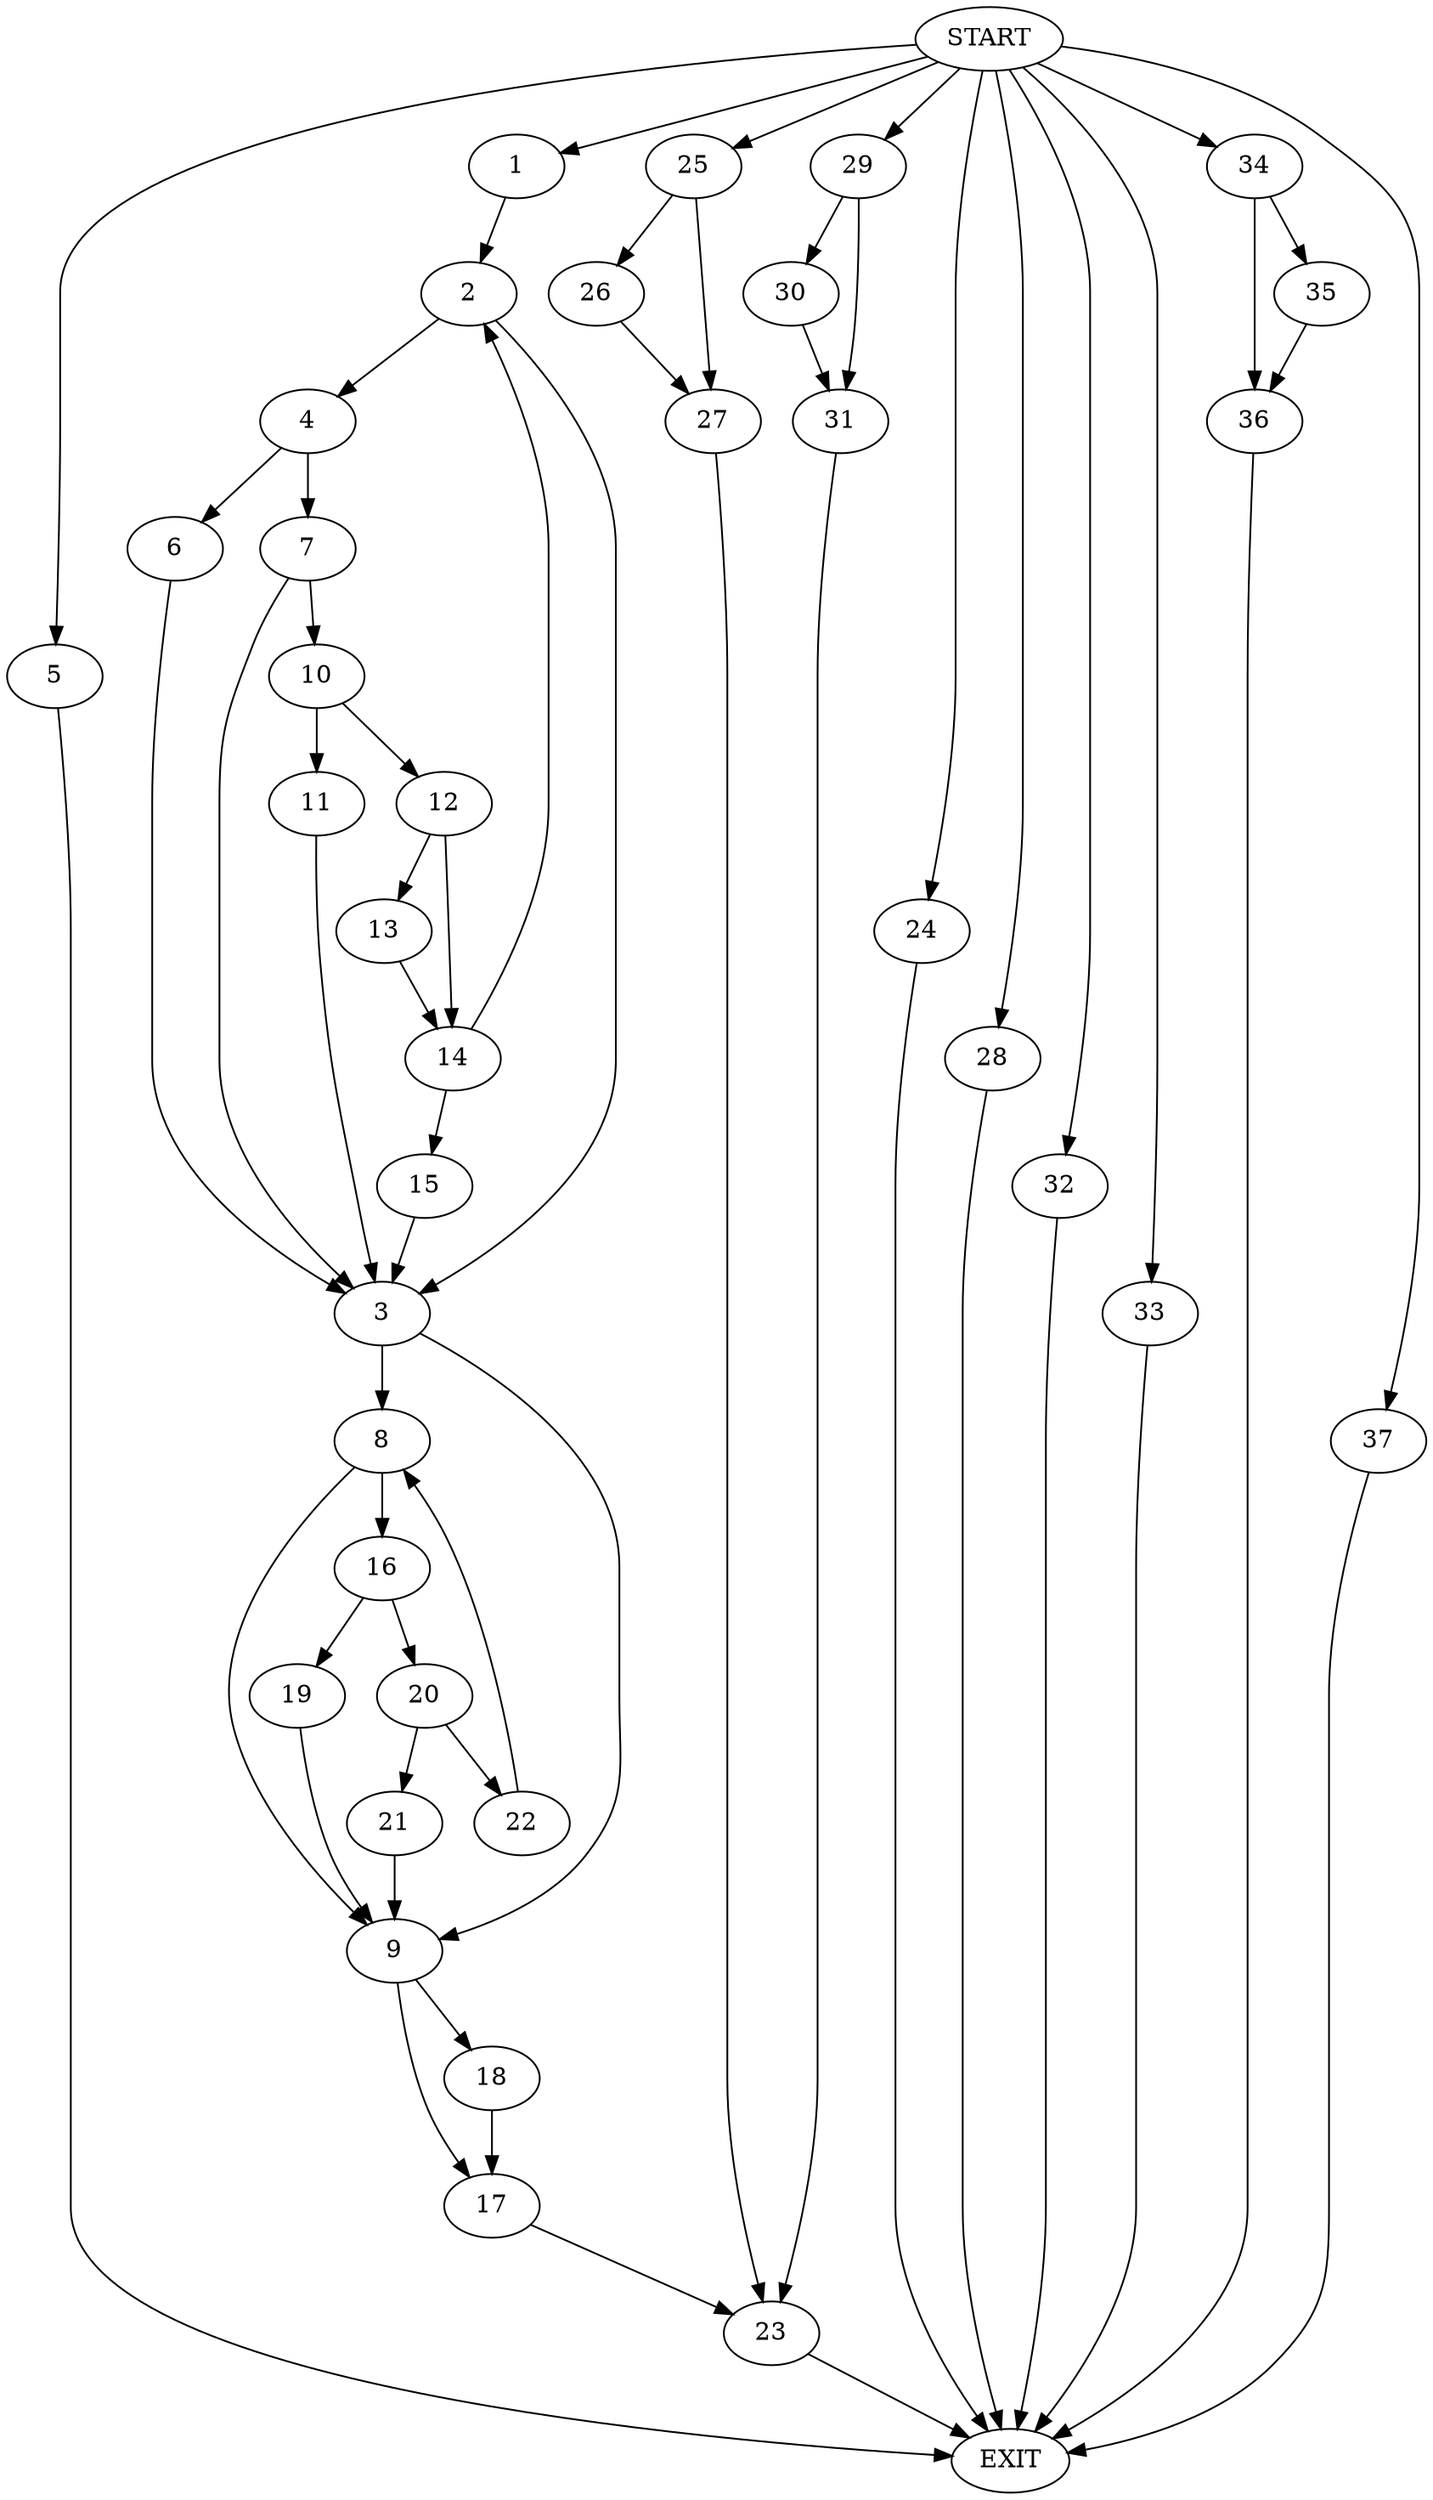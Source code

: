 digraph {
0 [label="START"]
38 [label="EXIT"]
0 -> 1
1 -> 2
2 -> 3
2 -> 4
0 -> 5
5 -> 38
4 -> 6
4 -> 7
3 -> 8
3 -> 9
7 -> 3
7 -> 10
6 -> 3
10 -> 11
10 -> 12
12 -> 13
12 -> 14
11 -> 3
13 -> 14
14 -> 15
14 -> 2
15 -> 3
8 -> 16
8 -> 9
9 -> 17
9 -> 18
16 -> 19
16 -> 20
19 -> 9
20 -> 21
20 -> 22
21 -> 9
22 -> 8
18 -> 17
17 -> 23
23 -> 38
0 -> 24
24 -> 38
0 -> 25
25 -> 26
25 -> 27
26 -> 27
27 -> 23
0 -> 28
28 -> 38
0 -> 29
29 -> 30
29 -> 31
31 -> 23
30 -> 31
0 -> 32
32 -> 38
0 -> 33
33 -> 38
0 -> 34
34 -> 35
34 -> 36
35 -> 36
36 -> 38
0 -> 37
37 -> 38
}
